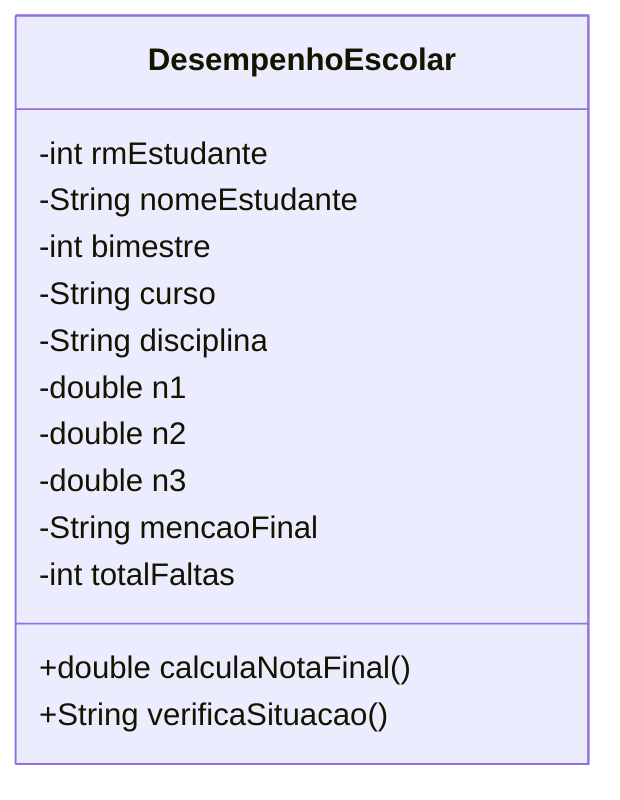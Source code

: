 classDiagram
    class DesempenhoEscolar{
        -int rmEstudante
        -String nomeEstudante
        -int bimestre 
        -String curso
        -String disciplina
        -double n1
        -double n2
        -double n3
        -String mencaoFinal
        -int totalFaltas
        +double calculaNotaFinal()
        +String verificaSituacao()
    }